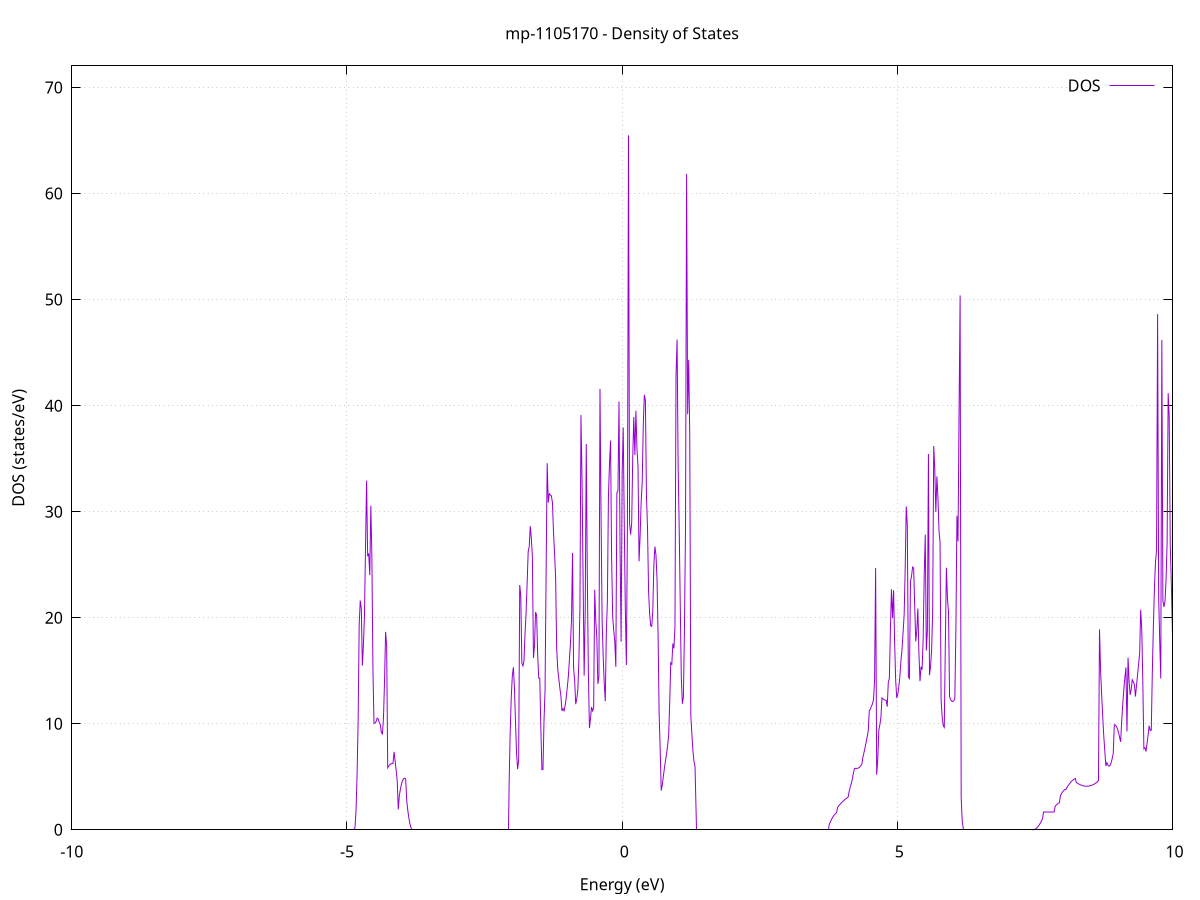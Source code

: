 set title 'mp-1105170 - Density of States'
set xlabel 'Energy (eV)'
set ylabel 'DOS (states/eV)'
set grid
set xrange [-10:10]
set yrange [0:72.043]
set xzeroaxis lt -1
set terminal png size 800,600
set output 'mp-1105170_dos_gnuplot.png'
plot '-' using 1:2 with lines title 'DOS'
-21.031300 0.000000
-21.012100 0.000000
-20.993000 0.000000
-20.973800 0.000000
-20.954600 0.000000
-20.935400 0.000000
-20.916200 0.000000
-20.897000 0.000000
-20.877800 0.000000
-20.858600 0.000000
-20.839400 0.000000
-20.820200 0.000000
-20.801100 0.000000
-20.781900 0.000000
-20.762700 0.000000
-20.743500 0.000000
-20.724300 0.000000
-20.705100 0.000000
-20.685900 0.000000
-20.666700 0.000000
-20.647500 0.000000
-20.628400 0.000000
-20.609200 0.000000
-20.590000 0.000000
-20.570800 0.000000
-20.551600 0.000000
-20.532400 0.000000
-20.513200 0.000000
-20.494000 0.000000
-20.474800 0.000000
-20.455600 0.000000
-20.436500 0.000000
-20.417300 0.000000
-20.398100 0.000000
-20.378900 0.000000
-20.359700 0.000000
-20.340500 0.000000
-20.321300 0.000000
-20.302100 0.000000
-20.282900 0.000000
-20.263800 0.000000
-20.244600 0.000000
-20.225400 0.000000
-20.206200 0.000000
-20.187000 0.000000
-20.167800 0.000000
-20.148600 0.000000
-20.129400 0.000000
-20.110200 0.000000
-20.091000 0.000000
-20.071900 0.000000
-20.052700 0.000000
-20.033500 0.000000
-20.014300 0.000000
-19.995100 0.000000
-19.975900 0.000000
-19.956700 0.000000
-19.937500 0.000000
-19.918300 0.000000
-19.899200 0.000000
-19.880000 0.000000
-19.860800 0.000000
-19.841600 0.000000
-19.822400 0.000000
-19.803200 0.000000
-19.784000 0.000000
-19.764800 0.000000
-19.745600 0.000000
-19.726400 0.000000
-19.707300 0.000000
-19.688100 0.000000
-19.668900 0.000000
-19.649700 0.000000
-19.630500 0.000000
-19.611300 0.000000
-19.592100 0.000000
-19.572900 0.000000
-19.553700 0.000000
-19.534600 0.000000
-19.515400 0.000000
-19.496200 0.000000
-19.477000 0.000000
-19.457800 0.000000
-19.438600 0.000000
-19.419400 0.000000
-19.400200 0.000000
-19.381000 0.000000
-19.361800 0.000000
-19.342700 0.000000
-19.323500 0.000000
-19.304300 0.000000
-19.285100 1789.835200
-19.265900 0.000000
-19.246700 0.000000
-19.227500 0.000000
-19.208300 0.000000
-19.189100 0.000000
-19.170000 0.000000
-19.150800 0.000000
-19.131600 0.000000
-19.112400 0.000000
-19.093200 0.000000
-19.074000 0.000000
-19.054800 0.000000
-19.035600 0.000000
-19.016400 0.000000
-18.997200 0.000000
-18.978100 0.000000
-18.958900 0.000000
-18.939700 0.000000
-18.920500 0.000000
-18.901300 0.000000
-18.882100 0.000000
-18.862900 0.000000
-18.843700 0.000000
-18.824500 0.000000
-18.805400 0.000000
-18.786200 0.000000
-18.767000 0.000000
-18.747800 0.000000
-18.728600 0.000000
-18.709400 0.000000
-18.690200 0.000000
-18.671000 0.000000
-18.651800 0.000000
-18.632600 0.000000
-18.613500 0.000000
-18.594300 0.000000
-18.575100 0.000000
-18.555900 0.000000
-18.536700 0.000000
-18.517500 0.000000
-18.498300 0.000000
-18.479100 0.000000
-18.459900 0.000000
-18.440800 0.000000
-18.421600 0.000000
-18.402400 0.000000
-18.383200 0.000000
-18.364000 0.000000
-18.344800 0.000000
-18.325600 0.000000
-18.306400 0.000000
-18.287200 0.000000
-18.268000 0.000000
-18.248900 0.000000
-18.229700 0.000000
-18.210500 0.000000
-18.191300 0.000000
-18.172100 0.000000
-18.152900 0.000000
-18.133700 0.000000
-18.114500 0.000000
-18.095300 0.000000
-18.076200 0.000000
-18.057000 0.000000
-18.037800 0.000000
-18.018600 0.000000
-17.999400 0.000000
-17.980200 0.000000
-17.961000 0.000000
-17.941800 0.000000
-17.922600 0.000000
-17.903400 0.000000
-17.884300 0.000000
-17.865100 0.000000
-17.845900 0.000000
-17.826700 0.000000
-17.807500 0.000000
-17.788300 0.000000
-17.769100 0.000000
-17.749900 0.000000
-17.730700 0.000000
-17.711600 0.000000
-17.692400 0.000000
-17.673200 0.000000
-17.654000 0.000000
-17.634800 0.000000
-17.615600 0.000000
-17.596400 0.000000
-17.577200 0.000000
-17.558000 0.000000
-17.538800 0.000000
-17.519700 0.000000
-17.500500 0.000000
-17.481300 0.000000
-17.462100 0.000000
-17.442900 0.000000
-17.423700 0.000000
-17.404500 0.000000
-17.385300 0.000000
-17.366100 0.000000
-17.347000 0.000000
-17.327800 0.000000
-17.308600 0.000000
-17.289400 0.000000
-17.270200 0.000000
-17.251000 0.000000
-17.231800 0.000000
-17.212600 0.000000
-17.193400 0.000000
-17.174200 0.000000
-17.155100 0.000000
-17.135900 0.000000
-17.116700 0.000000
-17.097500 0.000000
-17.078300 0.000000
-17.059100 0.000000
-17.039900 0.000000
-17.020700 0.000000
-17.001500 0.000000
-16.982400 0.000000
-16.963200 0.000000
-16.944000 0.000000
-16.924800 0.000000
-16.905600 0.000000
-16.886400 0.000000
-16.867200 0.000000
-16.848000 0.000000
-16.828800 0.000000
-16.809600 0.000000
-16.790500 0.000000
-16.771300 0.000000
-16.752100 0.000000
-16.732900 0.000000
-16.713700 0.000000
-16.694500 0.000000
-16.675300 0.000000
-16.656100 0.000000
-16.636900 0.000000
-16.617700 0.000000
-16.598600 0.000000
-16.579400 0.000000
-16.560200 0.000000
-16.541000 0.000000
-16.521800 0.000000
-16.502600 0.000000
-16.483400 0.000000
-16.464200 0.000000
-16.445000 0.000000
-16.425900 0.000000
-16.406700 0.000000
-16.387500 0.000000
-16.368300 0.000000
-16.349100 0.000000
-16.329900 0.000000
-16.310700 0.000000
-16.291500 0.000000
-16.272300 0.000000
-16.253100 0.000000
-16.234000 0.000000
-16.214800 0.000000
-16.195600 0.000000
-16.176400 0.000000
-16.157200 0.000000
-16.138000 0.000000
-16.118800 0.000000
-16.099600 0.000000
-16.080400 0.000000
-16.061300 0.000000
-16.042100 0.000000
-16.022900 0.000000
-16.003700 0.000000
-15.984500 0.000000
-15.965300 0.000000
-15.946100 0.000000
-15.926900 0.000000
-15.907700 0.000000
-15.888500 0.000000
-15.869400 0.000000
-15.850200 0.000000
-15.831000 0.000000
-15.811800 0.000000
-15.792600 0.000000
-15.773400 0.000000
-15.754200 0.000000
-15.735000 0.000000
-15.715800 0.000000
-15.696700 0.000000
-15.677500 0.000000
-15.658300 0.000000
-15.639100 0.000000
-15.619900 0.000000
-15.600700 0.000000
-15.581500 0.000000
-15.562300 0.000000
-15.543100 0.000000
-15.523900 0.000000
-15.504800 0.000000
-15.485600 0.000000
-15.466400 0.000000
-15.447200 0.000000
-15.428000 0.000000
-15.408800 0.000000
-15.389600 0.000000
-15.370400 0.000000
-15.351200 0.000000
-15.332100 0.000000
-15.312900 0.000000
-15.293700 0.000000
-15.274500 0.000000
-15.255300 0.000000
-15.236100 0.000000
-15.216900 0.000000
-15.197700 0.000000
-15.178500 0.000000
-15.159300 0.000000
-15.140200 0.000000
-15.121000 0.000000
-15.101800 0.000000
-15.082600 0.000000
-15.063400 0.000000
-15.044200 0.000000
-15.025000 0.000000
-15.005800 0.000000
-14.986600 0.000000
-14.967500 0.000000
-14.948300 0.000000
-14.929100 0.000000
-14.909900 0.000000
-14.890700 0.000000
-14.871500 0.000000
-14.852300 0.000000
-14.833100 0.000000
-14.813900 0.000000
-14.794700 0.000000
-14.775600 0.000000
-14.756400 0.000000
-14.737200 0.000000
-14.718000 0.000000
-14.698800 0.000000
-14.679600 0.000000
-14.660400 0.000000
-14.641200 0.000000
-14.622000 0.000000
-14.602900 0.000000
-14.583700 0.000000
-14.564500 0.000000
-14.545300 0.000000
-14.526100 0.000000
-14.506900 0.000000
-14.487700 0.000000
-14.468500 0.000000
-14.449300 0.000000
-14.430100 0.000000
-14.411000 0.000000
-14.391800 0.000000
-14.372600 0.000000
-14.353400 0.000000
-14.334200 0.000000
-14.315000 0.000000
-14.295800 0.000000
-14.276600 0.000000
-14.257400 0.000000
-14.238300 0.000000
-14.219100 0.000000
-14.199900 0.000000
-14.180700 0.000000
-14.161500 0.000000
-14.142300 0.000000
-14.123100 0.000000
-14.103900 0.000000
-14.084700 0.000000
-14.065500 0.000000
-14.046400 0.000000
-14.027200 0.000000
-14.008000 0.000000
-13.988800 0.000000
-13.969600 0.000000
-13.950400 0.000000
-13.931200 0.000000
-13.912000 0.000000
-13.892800 0.000000
-13.873700 0.000000
-13.854500 0.000000
-13.835300 0.000000
-13.816100 0.000000
-13.796900 0.000000
-13.777700 0.000000
-13.758500 0.000000
-13.739300 0.000000
-13.720100 0.000000
-13.700900 0.000000
-13.681800 0.000000
-13.662600 0.000000
-13.643400 0.000000
-13.624200 0.000000
-13.605000 0.000000
-13.585800 0.000000
-13.566600 0.000000
-13.547400 0.000000
-13.528200 0.000000
-13.509100 0.000000
-13.489900 0.000000
-13.470700 0.000000
-13.451500 0.000000
-13.432300 0.000000
-13.413100 0.000000
-13.393900 0.000000
-13.374700 0.000000
-13.355500 0.000000
-13.336300 0.000000
-13.317200 0.000000
-13.298000 0.000000
-13.278800 0.000000
-13.259600 0.000000
-13.240400 0.000000
-13.221200 0.000000
-13.202000 0.000000
-13.182800 0.000000
-13.163600 0.000000
-13.144500 0.000000
-13.125300 0.000000
-13.106100 0.000000
-13.086900 0.000000
-13.067700 0.000000
-13.048500 0.000000
-13.029300 0.000000
-13.010100 0.000000
-12.990900 0.000000
-12.971700 0.000000
-12.952600 0.000000
-12.933400 0.000000
-12.914200 0.000000
-12.895000 0.000000
-12.875800 0.000000
-12.856600 0.000000
-12.837400 0.000000
-12.818200 0.000000
-12.799000 0.000000
-12.779900 0.000000
-12.760700 0.000000
-12.741500 0.000000
-12.722300 0.000000
-12.703100 0.008600
-12.683900 0.636000
-12.664700 2.256400
-12.645500 4.869800
-12.626300 10.509000
-12.607100 13.090600
-12.588000 13.474400
-12.568800 11.155500
-12.549600 12.525500
-12.530400 10.890500
-12.511200 18.385900
-12.492000 21.143000
-12.472800 21.241300
-12.453600 15.642100
-12.434400 13.355400
-12.415200 13.184300
-12.396100 20.430000
-12.376900 28.551400
-12.357700 30.751500
-12.338500 25.402300
-12.319300 28.007500
-12.300100 33.362100
-12.280900 32.253400
-12.261700 15.983800
-12.242500 16.207700
-12.223400 43.274600
-12.204200 44.783100
-12.185000 44.957800
-12.165800 264.781700
-12.146600 46.363800
-12.127400 15.981100
-12.108200 17.324500
-12.089000 22.073000
-12.069800 155.369500
-12.050600 109.441300
-12.031500 121.765900
-12.012300 48.674500
-11.993100 73.440000
-11.973900 26.020100
-11.954700 25.311300
-11.935500 0.000000
-11.916300 0.000000
-11.897100 0.000000
-11.877900 0.000000
-11.858800 0.000000
-11.839600 0.000000
-11.820400 0.000000
-11.801200 0.000000
-11.782000 0.000000
-11.762800 0.000000
-11.743600 0.000000
-11.724400 0.000000
-11.705200 0.000000
-11.686000 0.000000
-11.666900 0.000000
-11.647700 0.000000
-11.628500 0.000000
-11.609300 0.000000
-11.590100 0.000000
-11.570900 0.000000
-11.551700 0.000000
-11.532500 0.000000
-11.513300 0.000000
-11.494200 0.000000
-11.475000 0.000000
-11.455800 0.000000
-11.436600 0.000000
-11.417400 0.000000
-11.398200 0.000000
-11.379000 0.000000
-11.359800 0.000000
-11.340600 0.000000
-11.321400 0.000000
-11.302300 0.000000
-11.283100 0.000000
-11.263900 0.000000
-11.244700 0.000000
-11.225500 0.000000
-11.206300 0.000000
-11.187100 0.000000
-11.167900 0.000000
-11.148700 0.000000
-11.129600 0.000000
-11.110400 0.000000
-11.091200 0.000000
-11.072000 0.000000
-11.052800 0.000000
-11.033600 0.000000
-11.014400 0.000000
-10.995200 0.000000
-10.976000 0.000000
-10.956800 0.000000
-10.937700 0.000000
-10.918500 0.000000
-10.899300 0.000000
-10.880100 0.000000
-10.860900 0.000000
-10.841700 0.000000
-10.822500 0.000000
-10.803300 0.000000
-10.784100 0.000000
-10.765000 0.000000
-10.745800 0.000000
-10.726600 0.000000
-10.707400 0.000000
-10.688200 0.000000
-10.669000 0.000000
-10.649800 0.000000
-10.630600 0.000000
-10.611400 0.000000
-10.592200 0.000000
-10.573100 0.000000
-10.553900 0.000000
-10.534700 0.000000
-10.515500 0.000000
-10.496300 0.000000
-10.477100 0.000000
-10.457900 0.000000
-10.438700 0.000000
-10.419500 0.000000
-10.400400 0.000000
-10.381200 0.000000
-10.362000 0.000000
-10.342800 0.000000
-10.323600 0.000000
-10.304400 0.000000
-10.285200 0.000000
-10.266000 0.000000
-10.246800 0.000000
-10.227600 0.000000
-10.208500 0.000000
-10.189300 0.000000
-10.170100 0.000000
-10.150900 0.000000
-10.131700 0.000000
-10.112500 0.000000
-10.093300 0.000000
-10.074100 0.000000
-10.054900 0.000000
-10.035800 0.000000
-10.016600 0.000000
-9.997400 0.000000
-9.978200 0.000000
-9.959000 0.000000
-9.939800 0.000000
-9.920600 0.000000
-9.901400 0.000000
-9.882200 0.000000
-9.863000 0.000000
-9.843900 0.000000
-9.824700 0.000000
-9.805500 0.000000
-9.786300 0.000000
-9.767100 0.000000
-9.747900 0.000000
-9.728700 0.000000
-9.709500 0.000000
-9.690300 0.000000
-9.671200 0.000000
-9.652000 0.000000
-9.632800 0.000000
-9.613600 0.000000
-9.594400 0.000000
-9.575200 0.000000
-9.556000 0.000000
-9.536800 0.000000
-9.517600 0.000000
-9.498400 0.000000
-9.479300 0.000000
-9.460100 0.000000
-9.440900 0.000000
-9.421700 0.000000
-9.402500 0.000000
-9.383300 0.000000
-9.364100 0.000000
-9.344900 0.000000
-9.325700 0.000000
-9.306600 0.000000
-9.287400 0.000000
-9.268200 0.000000
-9.249000 0.000000
-9.229800 0.000000
-9.210600 0.000000
-9.191400 0.000000
-9.172200 0.000000
-9.153000 0.000000
-9.133800 0.000000
-9.114700 0.000000
-9.095500 0.000000
-9.076300 0.000000
-9.057100 0.000000
-9.037900 0.000000
-9.018700 0.000000
-8.999500 0.000000
-8.980300 0.000000
-8.961100 0.000000
-8.942000 0.000000
-8.922800 0.000000
-8.903600 0.000000
-8.884400 0.000000
-8.865200 0.000000
-8.846000 0.000000
-8.826800 0.000000
-8.807600 0.000000
-8.788400 0.000000
-8.769200 0.000000
-8.750100 0.000000
-8.730900 0.000000
-8.711700 0.000000
-8.692500 0.000000
-8.673300 0.000000
-8.654100 0.000000
-8.634900 0.000000
-8.615700 0.000000
-8.596500 0.000000
-8.577400 0.000000
-8.558200 0.000000
-8.539000 0.000000
-8.519800 0.000000
-8.500600 0.000000
-8.481400 0.000000
-8.462200 0.000000
-8.443000 0.000000
-8.423800 0.000000
-8.404600 0.000000
-8.385500 0.000000
-8.366300 0.000000
-8.347100 0.000000
-8.327900 0.000000
-8.308700 0.000000
-8.289500 0.000000
-8.270300 0.000000
-8.251100 0.000000
-8.231900 0.000000
-8.212700 0.000000
-8.193600 0.000000
-8.174400 0.000000
-8.155200 0.000000
-8.136000 0.000000
-8.116800 0.000000
-8.097600 0.000000
-8.078400 0.000000
-8.059200 0.000000
-8.040000 0.000000
-8.020900 0.000000
-8.001700 0.000000
-7.982500 0.000000
-7.963300 0.000000
-7.944100 0.000000
-7.924900 0.000000
-7.905700 0.000000
-7.886500 0.000000
-7.867300 0.000000
-7.848100 0.000000
-7.829000 0.000000
-7.809800 0.000000
-7.790600 0.000000
-7.771400 0.000000
-7.752200 0.000000
-7.733000 0.000000
-7.713800 0.000000
-7.694600 0.000000
-7.675400 0.000000
-7.656300 0.000000
-7.637100 0.000000
-7.617900 0.000000
-7.598700 0.000000
-7.579500 0.000000
-7.560300 0.000000
-7.541100 0.000000
-7.521900 0.000000
-7.502700 0.000000
-7.483500 0.000000
-7.464400 0.000000
-7.445200 0.000000
-7.426000 0.000000
-7.406800 0.000000
-7.387600 0.000000
-7.368400 0.000000
-7.349200 0.000000
-7.330000 0.000000
-7.310800 0.000000
-7.291700 0.000000
-7.272500 0.000000
-7.253300 0.000000
-7.234100 0.000000
-7.214900 0.000000
-7.195700 0.000000
-7.176500 0.000000
-7.157300 0.000000
-7.138100 0.000000
-7.118900 0.000000
-7.099800 0.000000
-7.080600 0.000000
-7.061400 0.000000
-7.042200 0.000000
-7.023000 0.000000
-7.003800 0.000000
-6.984600 0.000000
-6.965400 0.000000
-6.946200 0.000000
-6.927100 0.000000
-6.907900 0.000000
-6.888700 0.000000
-6.869500 0.000000
-6.850300 0.000000
-6.831100 0.000000
-6.811900 0.000000
-6.792700 0.000000
-6.773500 0.000000
-6.754300 0.000000
-6.735200 0.000000
-6.716000 0.000000
-6.696800 0.000000
-6.677600 0.000000
-6.658400 0.000000
-6.639200 0.000000
-6.620000 0.000000
-6.600800 0.000000
-6.581600 0.000000
-6.562500 0.000000
-6.543300 0.000000
-6.524100 0.000000
-6.504900 0.000000
-6.485700 0.000000
-6.466500 0.000000
-6.447300 0.000000
-6.428100 0.000000
-6.408900 0.000000
-6.389700 0.000000
-6.370600 0.000000
-6.351400 0.000000
-6.332200 0.000000
-6.313000 0.000000
-6.293800 0.000000
-6.274600 0.000000
-6.255400 0.000000
-6.236200 0.000000
-6.217000 0.000000
-6.197900 0.000000
-6.178700 0.000000
-6.159500 0.000000
-6.140300 0.000000
-6.121100 0.000000
-6.101900 0.000000
-6.082700 0.000000
-6.063500 0.000000
-6.044300 0.000000
-6.025100 0.000000
-6.006000 0.000000
-5.986800 0.000000
-5.967600 0.000000
-5.948400 0.000000
-5.929200 0.000000
-5.910000 0.000000
-5.890800 0.000000
-5.871600 0.000000
-5.852400 0.000000
-5.833300 0.000000
-5.814100 0.000000
-5.794900 0.000000
-5.775700 0.000000
-5.756500 0.000000
-5.737300 0.000000
-5.718100 0.000000
-5.698900 0.000000
-5.679700 0.000000
-5.660500 0.000000
-5.641400 0.000000
-5.622200 0.000000
-5.603000 0.000000
-5.583800 0.000000
-5.564600 0.000000
-5.545400 0.000000
-5.526200 0.000000
-5.507000 0.000000
-5.487800 0.000000
-5.468700 0.000000
-5.449500 0.000000
-5.430300 0.000000
-5.411100 0.000000
-5.391900 0.000000
-5.372700 0.000000
-5.353500 0.000000
-5.334300 0.000000
-5.315100 0.000000
-5.295900 0.000000
-5.276800 0.000000
-5.257600 0.000000
-5.238400 0.000000
-5.219200 0.000000
-5.200000 0.000000
-5.180800 0.000000
-5.161600 0.000000
-5.142400 0.000000
-5.123200 0.000000
-5.104100 0.000000
-5.084900 0.000000
-5.065700 0.000000
-5.046500 0.000000
-5.027300 0.000000
-5.008100 0.000000
-4.988900 0.000000
-4.969700 0.000000
-4.950500 0.000000
-4.931300 0.000000
-4.912200 0.000000
-4.893000 0.000000
-4.873800 0.000000
-4.854600 0.171700
-4.835400 1.813900
-4.816200 5.194700
-4.797000 10.314300
-4.777800 19.414700
-4.758600 21.614600
-4.739500 20.867800
-4.720300 15.479700
-4.701100 17.446000
-4.681900 20.286500
-4.662700 26.762600
-4.643500 32.930900
-4.624300 25.795300
-4.605100 26.061800
-4.585900 24.022700
-4.566700 30.557700
-4.547600 25.832600
-4.528400 15.292500
-4.509200 10.029300
-4.490000 10.080600
-4.470800 10.201000
-4.451600 10.528200
-4.432400 10.445700
-4.413200 10.126200
-4.394000 9.920000
-4.374900 9.161300
-4.355700 9.042200
-4.336500 10.568800
-4.317300 14.036100
-4.298100 18.664000
-4.278900 17.379800
-4.259700 5.846900
-4.240500 6.010600
-4.221300 6.133800
-4.202100 6.216500
-4.183000 6.258800
-4.163800 6.260700
-4.144600 7.351600
-4.125400 6.514900
-4.106200 5.601700
-4.087000 4.612100
-4.067800 1.925200
-4.048600 3.214300
-4.029400 3.823500
-4.010300 4.293300
-3.991100 4.623800
-3.971900 4.815100
-3.952700 4.867100
-3.933500 4.808600
-3.914300 2.748500
-3.895100 1.847200
-3.875900 1.124400
-3.856700 0.580100
-3.837500 0.214300
-3.818400 0.026900
-3.799200 0.000000
-3.780000 0.000000
-3.760800 0.000000
-3.741600 0.000000
-3.722400 0.000000
-3.703200 0.000000
-3.684000 0.000000
-3.664800 0.000000
-3.645600 0.000000
-3.626500 0.000000
-3.607300 0.000000
-3.588100 0.000000
-3.568900 0.000000
-3.549700 0.000000
-3.530500 0.000000
-3.511300 0.000000
-3.492100 0.000000
-3.472900 0.000000
-3.453800 0.000000
-3.434600 0.000000
-3.415400 0.000000
-3.396200 0.000000
-3.377000 0.000000
-3.357800 0.000000
-3.338600 0.000000
-3.319400 0.000000
-3.300200 0.000000
-3.281000 0.000000
-3.261900 0.000000
-3.242700 0.000000
-3.223500 0.000000
-3.204300 0.000000
-3.185100 0.000000
-3.165900 0.000000
-3.146700 0.000000
-3.127500 0.000000
-3.108300 0.000000
-3.089200 0.000000
-3.070000 0.000000
-3.050800 0.000000
-3.031600 0.000000
-3.012400 0.000000
-2.993200 0.000000
-2.974000 0.000000
-2.954800 0.000000
-2.935600 0.000000
-2.916400 0.000000
-2.897300 0.000000
-2.878100 0.000000
-2.858900 0.000000
-2.839700 0.000000
-2.820500 0.000000
-2.801300 0.000000
-2.782100 0.000000
-2.762900 0.000000
-2.743700 0.000000
-2.724600 0.000000
-2.705400 0.000000
-2.686200 0.000000
-2.667000 0.000000
-2.647800 0.000000
-2.628600 0.000000
-2.609400 0.000000
-2.590200 0.000000
-2.571000 0.000000
-2.551800 0.000000
-2.532700 0.000000
-2.513500 0.000000
-2.494300 0.000000
-2.475100 0.000000
-2.455900 0.000000
-2.436700 0.000000
-2.417500 0.000000
-2.398300 0.000000
-2.379100 0.000000
-2.360000 0.000000
-2.340800 0.000000
-2.321600 0.000000
-2.302400 0.000000
-2.283200 0.000000
-2.264000 0.000000
-2.244800 0.000000
-2.225600 0.000000
-2.206400 0.000000
-2.187200 0.000000
-2.168100 0.000000
-2.148900 0.000000
-2.129700 0.000000
-2.110500 0.000000
-2.091300 0.000000
-2.072100 0.000000
-2.052900 4.544600
-2.033700 9.282300
-2.014500 12.569200
-1.995400 14.509400
-1.976200 15.319800
-1.957000 13.389700
-1.937800 10.130000
-1.918600 7.238100
-1.899400 5.716100
-1.880200 6.538800
-1.861000 23.083900
-1.841800 22.106200
-1.822600 15.730700
-1.803500 15.450500
-1.784300 15.905500
-1.765100 18.421000
-1.745900 20.439000
-1.726700 23.177800
-1.707500 26.229900
-1.688300 26.707300
-1.669100 28.640500
-1.649900 27.489200
-1.630800 25.701300
-1.611600 16.199000
-1.592400 17.399300
-1.573200 20.524700
-1.554000 20.249600
-1.534800 16.481000
-1.515600 14.310600
-1.496400 14.293500
-1.477200 9.572100
-1.458000 5.671100
-1.438900 5.678200
-1.419700 10.299800
-1.400500 13.203600
-1.381300 24.459000
-1.362100 34.573300
-1.342900 30.861500
-1.323700 31.691600
-1.304500 31.576900
-1.285300 31.486000
-1.266200 30.836200
-1.247000 28.029900
-1.227800 26.047300
-1.208600 23.748400
-1.189400 17.079300
-1.170200 15.152000
-1.151000 14.248800
-1.131800 13.360600
-1.112600 12.618000
-1.093400 11.206400
-1.074300 11.436100
-1.055100 11.225800
-1.035900 11.708200
-1.016700 12.428900
-0.997500 13.384900
-0.978300 14.423100
-0.959100 15.946800
-0.939900 17.510600
-0.920700 19.705000
-0.901600 26.110700
-0.882400 15.252500
-0.863200 14.126300
-0.844000 11.846400
-0.824800 12.319800
-0.805600 13.146100
-0.786400 15.907500
-0.767200 20.846400
-0.748000 39.109000
-0.728800 32.923700
-0.709700 23.627000
-0.690500 14.535400
-0.671300 20.499000
-0.652100 36.379100
-0.632900 23.904500
-0.613700 14.909100
-0.594500 9.585900
-0.575300 10.505100
-0.556100 11.573500
-0.537000 11.208800
-0.517800 11.481100
-0.498600 22.640700
-0.479400 19.698100
-0.460200 18.130000
-0.441000 13.751000
-0.421800 14.445600
-0.402600 41.582100
-0.383400 29.802900
-0.364200 19.796200
-0.345100 16.418000
-0.325900 13.858900
-0.306700 12.119000
-0.287500 18.541400
-0.268300 21.519900
-0.249100 31.501700
-0.229900 34.476600
-0.210700 36.706200
-0.191500 25.718700
-0.172400 20.176500
-0.153200 18.804200
-0.134000 17.775000
-0.114800 15.363400
-0.095600 31.787200
-0.076400 31.963200
-0.057200 40.383000
-0.038000 26.575100
-0.018800 17.741700
0.000400 33.622700
0.019500 37.943600
0.038700 28.853500
0.057900 20.843200
0.077100 15.543500
0.096300 29.018400
0.115500 65.493200
0.134700 28.885400
0.153900 27.838600
0.173100 28.913400
0.192200 35.009200
0.211400 38.930000
0.230600 35.351900
0.249800 39.512800
0.269000 35.966900
0.288200 34.223400
0.307400 25.320700
0.326600 27.695800
0.345800 30.920900
0.365000 32.849800
0.384100 38.173100
0.403300 41.010300
0.422500 40.515400
0.441700 31.573600
0.460900 28.446000
0.480100 22.516300
0.499300 20.397800
0.518500 19.240800
0.537700 19.186000
0.556900 20.653200
0.576000 24.902300
0.595200 26.706500
0.614400 25.924500
0.633600 23.659000
0.652800 18.380900
0.672000 10.947900
0.691200 7.544900
0.710400 3.694700
0.729600 4.241700
0.748700 5.048500
0.767900 5.801200
0.787100 6.499900
0.806300 7.153500
0.825500 7.922400
0.844700 8.866100
0.863900 11.945100
0.883100 15.741800
0.902300 15.599900
0.921500 17.564500
0.940600 17.103100
0.959800 19.154200
0.979000 42.877900
0.998200 46.234900
1.017400 34.319700
1.036600 28.482600
1.055800 21.233300
1.075000 14.332500
1.094200 11.879700
1.113300 12.554600
1.132500 19.055700
1.151700 28.745200
1.170900 61.836900
1.190100 39.192200
1.209300 44.318700
1.228500 37.165200
1.247700 10.770600
1.266900 9.019000
1.286100 7.462500
1.305200 6.442700
1.324400 5.959800
1.343600 0.000000
1.362800 0.000000
1.382000 0.000000
1.401200 0.000000
1.420400 0.000000
1.439600 0.000000
1.458800 0.000000
1.477900 0.000000
1.497100 0.000000
1.516300 0.000000
1.535500 0.000000
1.554700 0.000000
1.573900 0.000000
1.593100 0.000000
1.612300 0.000000
1.631500 0.000000
1.650700 0.000000
1.669800 0.000000
1.689000 0.000000
1.708200 0.000000
1.727400 0.000000
1.746600 0.000000
1.765800 0.000000
1.785000 0.000000
1.804200 0.000000
1.823400 0.000000
1.842500 0.000000
1.861700 0.000000
1.880900 0.000000
1.900100 0.000000
1.919300 0.000000
1.938500 0.000000
1.957700 0.000000
1.976900 0.000000
1.996100 0.000000
2.015300 0.000000
2.034400 0.000000
2.053600 0.000000
2.072800 0.000000
2.092000 0.000000
2.111200 0.000000
2.130400 0.000000
2.149600 0.000000
2.168800 0.000000
2.188000 0.000000
2.207100 0.000000
2.226300 0.000000
2.245500 0.000000
2.264700 0.000000
2.283900 0.000000
2.303100 0.000000
2.322300 0.000000
2.341500 0.000000
2.360700 0.000000
2.379900 0.000000
2.399000 0.000000
2.418200 0.000000
2.437400 0.000000
2.456600 0.000000
2.475800 0.000000
2.495000 0.000000
2.514200 0.000000
2.533400 0.000000
2.552600 0.000000
2.571700 0.000000
2.590900 0.000000
2.610100 0.000000
2.629300 0.000000
2.648500 0.000000
2.667700 0.000000
2.686900 0.000000
2.706100 0.000000
2.725300 0.000000
2.744500 0.000000
2.763600 0.000000
2.782800 0.000000
2.802000 0.000000
2.821200 0.000000
2.840400 0.000000
2.859600 0.000000
2.878800 0.000000
2.898000 0.000000
2.917200 0.000000
2.936300 0.000000
2.955500 0.000000
2.974700 0.000000
2.993900 0.000000
3.013100 0.000000
3.032300 0.000000
3.051500 0.000000
3.070700 0.000000
3.089900 0.000000
3.109100 0.000000
3.128200 0.000000
3.147400 0.000000
3.166600 0.000000
3.185800 0.000000
3.205000 0.000000
3.224200 0.000000
3.243400 0.000000
3.262600 0.000000
3.281800 0.000000
3.300900 0.000000
3.320100 0.000000
3.339300 0.000000
3.358500 0.000000
3.377700 0.000000
3.396900 0.000000
3.416100 0.000000
3.435300 0.000000
3.454500 0.000000
3.473700 0.000000
3.492800 0.000000
3.512000 0.000000
3.531200 0.000000
3.550400 0.000000
3.569600 0.000000
3.588800 0.000000
3.608000 0.000000
3.627200 0.000000
3.646400 0.000000
3.665500 0.000000
3.684700 0.000000
3.703900 0.000000
3.723100 0.000000
3.742300 0.000000
3.761500 0.468600
3.780700 0.713900
3.799900 0.931600
3.819100 1.121500
3.838300 1.283700
3.857400 1.418200
3.876600 1.524900
3.895800 1.604000
3.915000 2.109000
3.934200 2.254700
3.953400 2.370400
3.972600 2.478100
3.991800 2.580700
4.011000 2.678100
4.030100 2.770400
4.049300 2.857400
4.068500 2.939300
4.087700 3.016000
4.106900 3.087500
4.126100 3.642800
4.145300 4.038300
4.164500 4.380100
4.183700 4.807300
4.202900 5.365800
4.222000 5.769900
4.241200 5.799500
4.260400 5.786400
4.279600 5.799200
4.298800 5.846700
4.318000 5.929100
4.337200 6.046200
4.356400 6.198200
4.375600 6.859200
4.394700 7.291400
4.413900 7.753500
4.433100 8.245800
4.452300 8.768200
4.471500 9.320600
4.490700 11.255300
4.509900 11.371700
4.529100 11.662600
4.548300 11.855500
4.567500 12.297400
4.586600 14.063700
4.605800 24.685000
4.625000 5.186600
4.644200 6.587200
4.663400 9.377400
4.682600 9.893500
4.701800 10.598600
4.721000 12.435000
4.740200 12.338900
4.759400 12.269600
4.778500 12.227000
4.797700 12.211200
4.816900 11.618300
4.836100 13.916100
4.855300 14.256000
4.874500 18.861400
4.893700 22.682200
4.912900 19.953900
4.932100 22.597400
4.951200 17.629000
4.970400 14.061700
4.989600 12.434100
5.008800 12.775400
5.028000 13.565700
5.047200 14.490600
5.066400 16.021800
5.085600 17.017700
5.104800 18.636400
5.124000 20.245300
5.143100 24.659300
5.162300 30.490300
5.181500 28.722000
5.200700 14.411200
5.219900 14.266600
5.239100 23.390700
5.258300 23.935400
5.277500 24.775700
5.296700 24.693900
5.315800 21.114300
5.335000 17.765300
5.354200 18.780900
5.373400 20.871100
5.392600 16.600100
5.411800 14.012000
5.431000 15.381000
5.450200 15.098000
5.469400 17.980400
5.488600 24.029200
5.507700 27.838700
5.526900 16.906400
5.546100 18.752900
5.565300 35.437700
5.584500 14.589600
5.603700 15.395600
5.622900 16.916000
5.642100 20.467300
5.661300 36.193100
5.680400 34.082300
5.699600 29.975100
5.718800 33.321900
5.738000 31.324600
5.757200 28.201600
5.776400 27.110700
5.795600 12.212200
5.814800 10.658500
5.834000 9.821800
5.853200 9.658200
5.872300 17.399100
5.891500 24.713400
5.910700 21.814200
5.929900 20.585100
5.949100 12.557000
5.968300 12.283200
5.987500 12.127400
6.006700 12.089700
6.025900 12.170100
6.045000 12.368500
6.064200 18.916300
6.083400 29.611400
6.102600 27.196600
6.121800 39.282100
6.141000 50.393500
6.160200 3.065500
6.179400 0.758800
6.198600 0.000000
6.217800 0.000000
6.236900 0.000000
6.256100 0.000000
6.275300 0.000000
6.294500 0.000000
6.313700 0.000000
6.332900 0.000000
6.352100 0.000000
6.371300 0.000000
6.390500 0.000000
6.409600 0.000000
6.428800 0.000000
6.448000 0.000000
6.467200 0.000000
6.486400 0.000000
6.505600 0.000000
6.524800 0.000000
6.544000 0.000000
6.563200 0.000000
6.582400 0.000000
6.601500 0.000000
6.620700 0.000000
6.639900 0.000000
6.659100 0.000000
6.678300 0.000000
6.697500 0.000000
6.716700 0.000000
6.735900 0.000000
6.755100 0.000000
6.774200 0.000000
6.793400 0.000000
6.812600 0.000000
6.831800 0.000000
6.851000 0.000000
6.870200 0.000000
6.889400 0.000000
6.908600 0.000000
6.927800 0.000000
6.947000 0.000000
6.966100 0.000000
6.985300 0.000000
7.004500 0.000000
7.023700 0.000000
7.042900 0.000000
7.062100 0.000000
7.081300 0.000000
7.100500 0.000000
7.119700 0.000000
7.138800 0.000000
7.158000 0.000000
7.177200 0.000000
7.196400 0.000000
7.215600 0.000000
7.234800 0.000000
7.254000 0.000000
7.273200 0.000000
7.292400 0.000000
7.311600 0.000000
7.330700 0.000000
7.349900 0.000000
7.369100 0.000000
7.388300 0.000000
7.407500 0.000000
7.426700 0.000000
7.445900 0.000000
7.465100 0.000300
7.484300 0.016900
7.503400 0.058300
7.522600 0.124700
7.541800 0.216000
7.561000 0.332200
7.580200 0.473200
7.599400 0.639200
7.618600 0.830100
7.637800 1.045900
7.657000 1.670700
7.676200 1.671700
7.695300 1.672500
7.714500 1.673400
7.733700 1.674100
7.752900 1.674800
7.772100 1.675400
7.791300 1.675900
7.810500 1.676400
7.829700 1.676800
7.848900 1.677100
7.868000 2.216600
7.887200 2.328100
7.906400 2.421200
7.925600 2.495900
7.944800 2.552200
7.964000 3.231700
7.983200 3.412600
8.002400 3.566500
8.021600 3.693400
8.040800 3.793200
8.059900 3.782400
8.079100 3.958100
8.098300 4.119300
8.117500 4.265900
8.136700 4.398000
8.155900 4.515500
8.175100 4.618500
8.194300 4.707000
8.213500 4.780900
8.232600 4.840300
8.251800 4.466300
8.271000 4.398700
8.290200 4.337700
8.309400 4.283500
8.328600 4.236100
8.347800 4.195500
8.367000 4.162100
8.386200 4.136500
8.405400 4.118700
8.424500 4.108600
8.443700 4.106400
8.462900 4.111800
8.482100 4.125100
8.501300 4.146200
8.520500 4.175000
8.539700 4.211600
8.558900 4.255900
8.578100 4.308100
8.597200 4.368000
8.616400 4.435700
8.635600 4.515200
8.654800 4.635000
8.674000 18.898000
8.693200 15.024200
8.712400 12.792600
8.731600 10.720100
8.750800 8.858500
8.770000 7.446100
8.789100 6.021900
8.808300 6.328800
8.827500 6.079800
8.846700 5.995700
8.865900 6.076300
8.885100 6.321600
8.904300 6.717200
8.923500 7.202800
8.942700 9.903200
8.961800 9.877900
8.981000 9.746300
9.000200 9.508400
9.019400 9.164100
9.038600 8.713600
9.057800 8.291600
9.077000 10.270500
9.096200 11.845100
9.115400 13.209700
9.134600 14.364300
9.153700 15.308900
9.172900 9.270600
9.192100 16.227400
9.211300 14.033000
9.230500 12.725100
9.249700 13.238300
9.268900 14.150000
9.288100 13.946600
9.307300 13.704400
9.326500 12.565600
9.345600 13.581300
9.364800 14.609100
9.384000 15.634900
9.403200 16.648300
9.422400 20.756100
9.441600 18.895800
9.460800 13.914100
9.480000 7.633900
9.499200 7.726000
9.518300 7.384300
9.537500 8.135100
9.556700 8.942500
9.575900 9.806500
9.595100 9.363400
9.614300 9.387500
9.633500 14.852400
9.652700 19.241900
9.671900 22.835300
9.691100 25.252800
9.710200 26.319000
9.729400 48.635200
9.748600 21.989000
9.767800 17.802100
9.787000 14.265700
9.806200 46.198800
9.825400 21.602300
9.844600 21.011100
9.863800 21.571400
9.882900 23.575500
9.902100 27.018000
9.921300 41.175700
9.940500 38.869900
9.959700 26.723900
9.978900 23.139900
9.998100 18.785700
10.017300 14.135000
10.036500 7.602400
10.055700 7.688700
10.074800 7.982700
10.094000 8.281000
10.113200 8.521300
10.132400 8.703400
10.151600 8.787100
10.170800 8.749100
10.190000 8.618100
10.209200 8.388800
10.228400 8.060700
10.247500 7.682600
10.266700 8.261300
10.285900 12.184200
10.305100 18.281200
10.324300 18.611600
10.343500 18.255600
10.362700 18.557800
10.381900 20.699400
10.401100 22.159400
10.420300 47.001500
10.439400 26.314200
10.458600 23.495700
10.477800 19.189700
10.497000 14.905600
10.516200 13.082200
10.535400 12.703000
10.554600 14.005600
10.573800 14.291700
10.593000 14.206600
10.612100 11.625900
10.631300 13.196400
10.650500 18.577900
10.669700 18.697000
10.688900 18.659300
10.708100 18.465000
10.727300 17.756900
10.746500 15.603700
10.765700 13.481100
10.784900 12.665500
10.804000 12.006600
10.823200 12.610900
10.842400 12.967400
10.861600 13.085600
10.880800 12.965000
10.900000 12.448200
10.919200 12.244300
10.938400 11.939000
10.957600 10.993200
10.976700 11.724600
10.995900 18.214800
11.015100 71.770500
11.034300 42.677900
11.053500 41.759700
11.072700 16.941000
11.091900 15.609500
11.111100 13.927600
11.130300 11.050400
11.149500 15.766200
11.168600 17.417000
11.187800 18.428200
11.207000 16.862300
11.226200 13.177000
11.245400 12.563000
11.264600 12.092400
11.283800 9.231100
11.303000 9.734000
11.322200 10.202700
11.341300 10.637200
11.360500 10.146400
11.379700 10.956600
11.398900 10.567100
11.418100 10.314400
11.437300 11.004500
11.456500 11.220700
11.475700 11.409400
11.494900 11.548600
11.514100 11.638000
11.533200 11.486500
11.552400 11.333300
11.571600 11.228600
11.590800 11.172700
11.610000 12.679500
11.629200 12.388200
11.648400 12.259600
11.667600 9.083000
11.686800 8.457200
11.705900 17.177900
11.725100 16.108900
11.744300 14.416200
11.763500 13.210700
11.782700 12.492200
11.801900 23.582700
11.821100 26.413800
11.840300 24.707500
11.859500 20.604800
11.878700 30.388900
11.897800 24.165900
11.917000 18.418100
11.936200 10.862400
11.955400 7.846800
11.974600 6.889600
11.993800 9.284900
12.013000 13.445100
12.032200 15.425000
12.051400 27.395000
12.070500 25.817400
12.089700 17.694800
12.108900 14.116000
12.128100 12.190800
12.147300 9.530200
12.166500 10.734900
12.185700 12.235800
12.204900 14.046900
12.224100 25.905300
12.243300 14.467600
12.262400 11.785400
12.281600 11.812700
12.300800 11.630700
12.320000 11.757100
12.339200 11.943200
12.358400 12.188900
12.377600 12.494200
12.396800 13.921400
12.416000 13.404700
12.435100 13.645900
12.454300 14.355800
12.473500 15.159300
12.492700 15.969100
12.511900 57.781600
12.531100 24.007800
12.550300 23.426300
12.569500 22.306400
12.588700 20.848300
12.607900 19.563500
12.627000 18.708300
12.646200 18.317500
12.665400 17.334800
12.684600 18.080600
12.703800 18.011700
12.723000 16.377200
12.742200 14.883200
12.761400 14.724800
12.780600 14.299800
12.799700 14.492500
12.818900 15.268500
12.838100 16.667100
12.857300 16.600300
12.876500 16.538500
12.895700 16.481700
12.914900 16.430000
12.934100 16.327000
12.953300 16.279200
12.972500 15.604600
12.991600 15.256600
13.010800 15.202600
13.030000 16.809500
13.049200 10.191700
13.068400 9.894100
13.087600 9.926500
13.106800 10.975300
13.126000 11.573500
13.145200 12.226200
13.164300 15.183500
13.183500 16.342600
13.202700 17.398200
13.221900 18.338300
13.241100 19.162800
13.260300 16.967600
13.279500 16.967500
13.298700 15.504300
13.317900 13.256500
13.337100 10.846400
13.356200 24.955800
13.375400 22.744900
13.394600 21.085000
13.413800 19.893800
13.433000 22.936700
13.452200 35.105600
13.471400 22.255100
13.490600 20.581200
13.509800 21.567000
13.529000 17.986200
13.548100 18.516100
13.567300 17.744100
13.586500 17.040600
13.605700 16.374500
13.624900 15.745900
13.644100 15.341500
13.663300 14.836500
13.682500 14.224200
13.701700 14.804300
13.720800 14.439800
13.740000 14.131600
13.759200 13.879500
13.778400 13.683800
13.797600 13.544200
13.816800 22.154700
13.836000 21.627600
13.855200 21.689100
13.874400 21.660000
13.893600 21.499500
13.912700 19.304600
13.931900 17.319300
13.951100 17.153200
13.970300 16.391100
13.989500 16.750600
14.008700 20.999100
14.027900 25.801400
14.047100 32.930700
14.066300 9.011000
14.085400 9.547700
14.104600 10.908700
14.123800 11.023700
14.143000 10.918100
14.162200 10.988600
14.181400 11.049000
14.200600 11.197500
14.219800 11.047800
14.239000 11.552100
14.258200 13.337200
14.277300 22.011600
14.296500 30.619200
14.315700 32.289400
14.334900 32.010300
14.354100 27.646500
14.373300 16.740800
14.392500 14.041300
14.411700 15.081200
14.430900 16.350600
14.450000 18.794700
14.469200 20.861900
14.488400 20.873100
14.507600 22.096200
14.526800 22.011000
14.546000 14.912000
14.565200 15.823500
14.584400 17.666300
14.603600 22.265500
14.622800 23.230700
14.641900 20.650000
14.661100 20.441200
14.680300 17.050300
14.699500 14.470200
14.718700 14.401800
14.737900 15.494000
14.757100 19.111900
14.776300 19.035100
14.795500 16.222700
14.814600 16.880900
14.833800 17.332500
14.853000 17.600600
14.872200 22.394600
14.891400 24.057300
14.910600 18.086400
14.929800 18.342400
14.949000 18.683300
14.968200 16.691100
14.987400 19.741700
15.006500 22.015800
15.025700 22.308700
15.044900 22.829400
15.064100 21.295000
15.083300 20.507400
15.102500 19.817300
15.121700 15.033700
15.140900 11.170100
15.160100 11.452100
15.179200 12.555300
15.198400 11.631100
15.217600 11.793200
15.236800 11.960400
15.256000 12.132700
15.275200 12.310100
15.294400 12.492700
15.313600 12.680400
15.332800 11.484700
15.352000 10.672100
15.371100 9.549800
15.390300 8.063400
15.409500 7.338100
15.428700 7.664100
15.447900 10.345300
15.467100 14.567600
15.486300 14.419500
15.505500 16.047100
15.524700 21.459300
15.543800 8.615900
15.563000 9.093600
15.582200 8.675200
15.601400 2.965400
15.620600 0.000000
15.639800 0.000000
15.659000 0.000000
15.678200 0.000000
15.697400 0.000000
15.716600 0.000000
15.735700 0.000000
15.754900 0.000000
15.774100 0.000000
15.793300 0.000000
15.812500 0.000000
15.831700 0.000000
15.850900 0.000000
15.870100 0.000000
15.889300 0.000000
15.908400 0.000000
15.927600 0.000000
15.946800 0.000000
15.966000 0.000000
15.985200 0.000000
16.004400 0.000000
16.023600 0.000000
16.042800 0.000000
16.062000 0.000000
16.081200 0.000000
16.100300 0.000000
16.119500 0.000000
16.138700 0.000000
16.157900 0.000000
16.177100 0.000000
16.196300 0.000000
16.215500 0.000000
16.234700 0.000000
16.253900 0.000000
16.273000 0.000000
16.292200 0.000000
16.311400 0.000000
16.330600 0.000000
16.349800 0.000000
16.369000 0.000000
16.388200 0.000000
16.407400 0.000000
16.426600 0.000000
16.445800 0.000000
16.464900 0.000000
16.484100 0.000000
16.503300 0.000000
16.522500 0.000000
16.541700 0.000000
16.560900 0.000000
16.580100 0.000000
16.599300 0.000000
16.618500 0.000000
16.637600 0.000000
16.656800 0.000000
16.676000 0.000000
16.695200 0.000000
16.714400 0.000000
16.733600 0.000000
16.752800 0.000000
16.772000 0.000000
16.791200 0.000000
16.810400 0.000000
16.829500 0.000000
16.848700 0.000000
16.867900 0.000000
16.887100 0.000000
16.906300 0.000000
16.925500 0.000000
16.944700 0.000000
16.963900 0.000000
16.983100 0.000000
17.002200 0.000000
17.021400 0.000000
17.040600 0.000000
17.059800 0.000000
17.079000 0.000000
17.098200 0.000000
17.117400 0.000000
17.136600 0.000000
17.155800 0.000000
17.175000 0.000000
17.194100 0.000000
17.213300 0.000000
17.232500 0.000000
17.251700 0.000000
17.270900 0.000000
17.290100 0.000000
17.309300 0.000000
17.328500 0.000000
17.347700 0.000000
e
